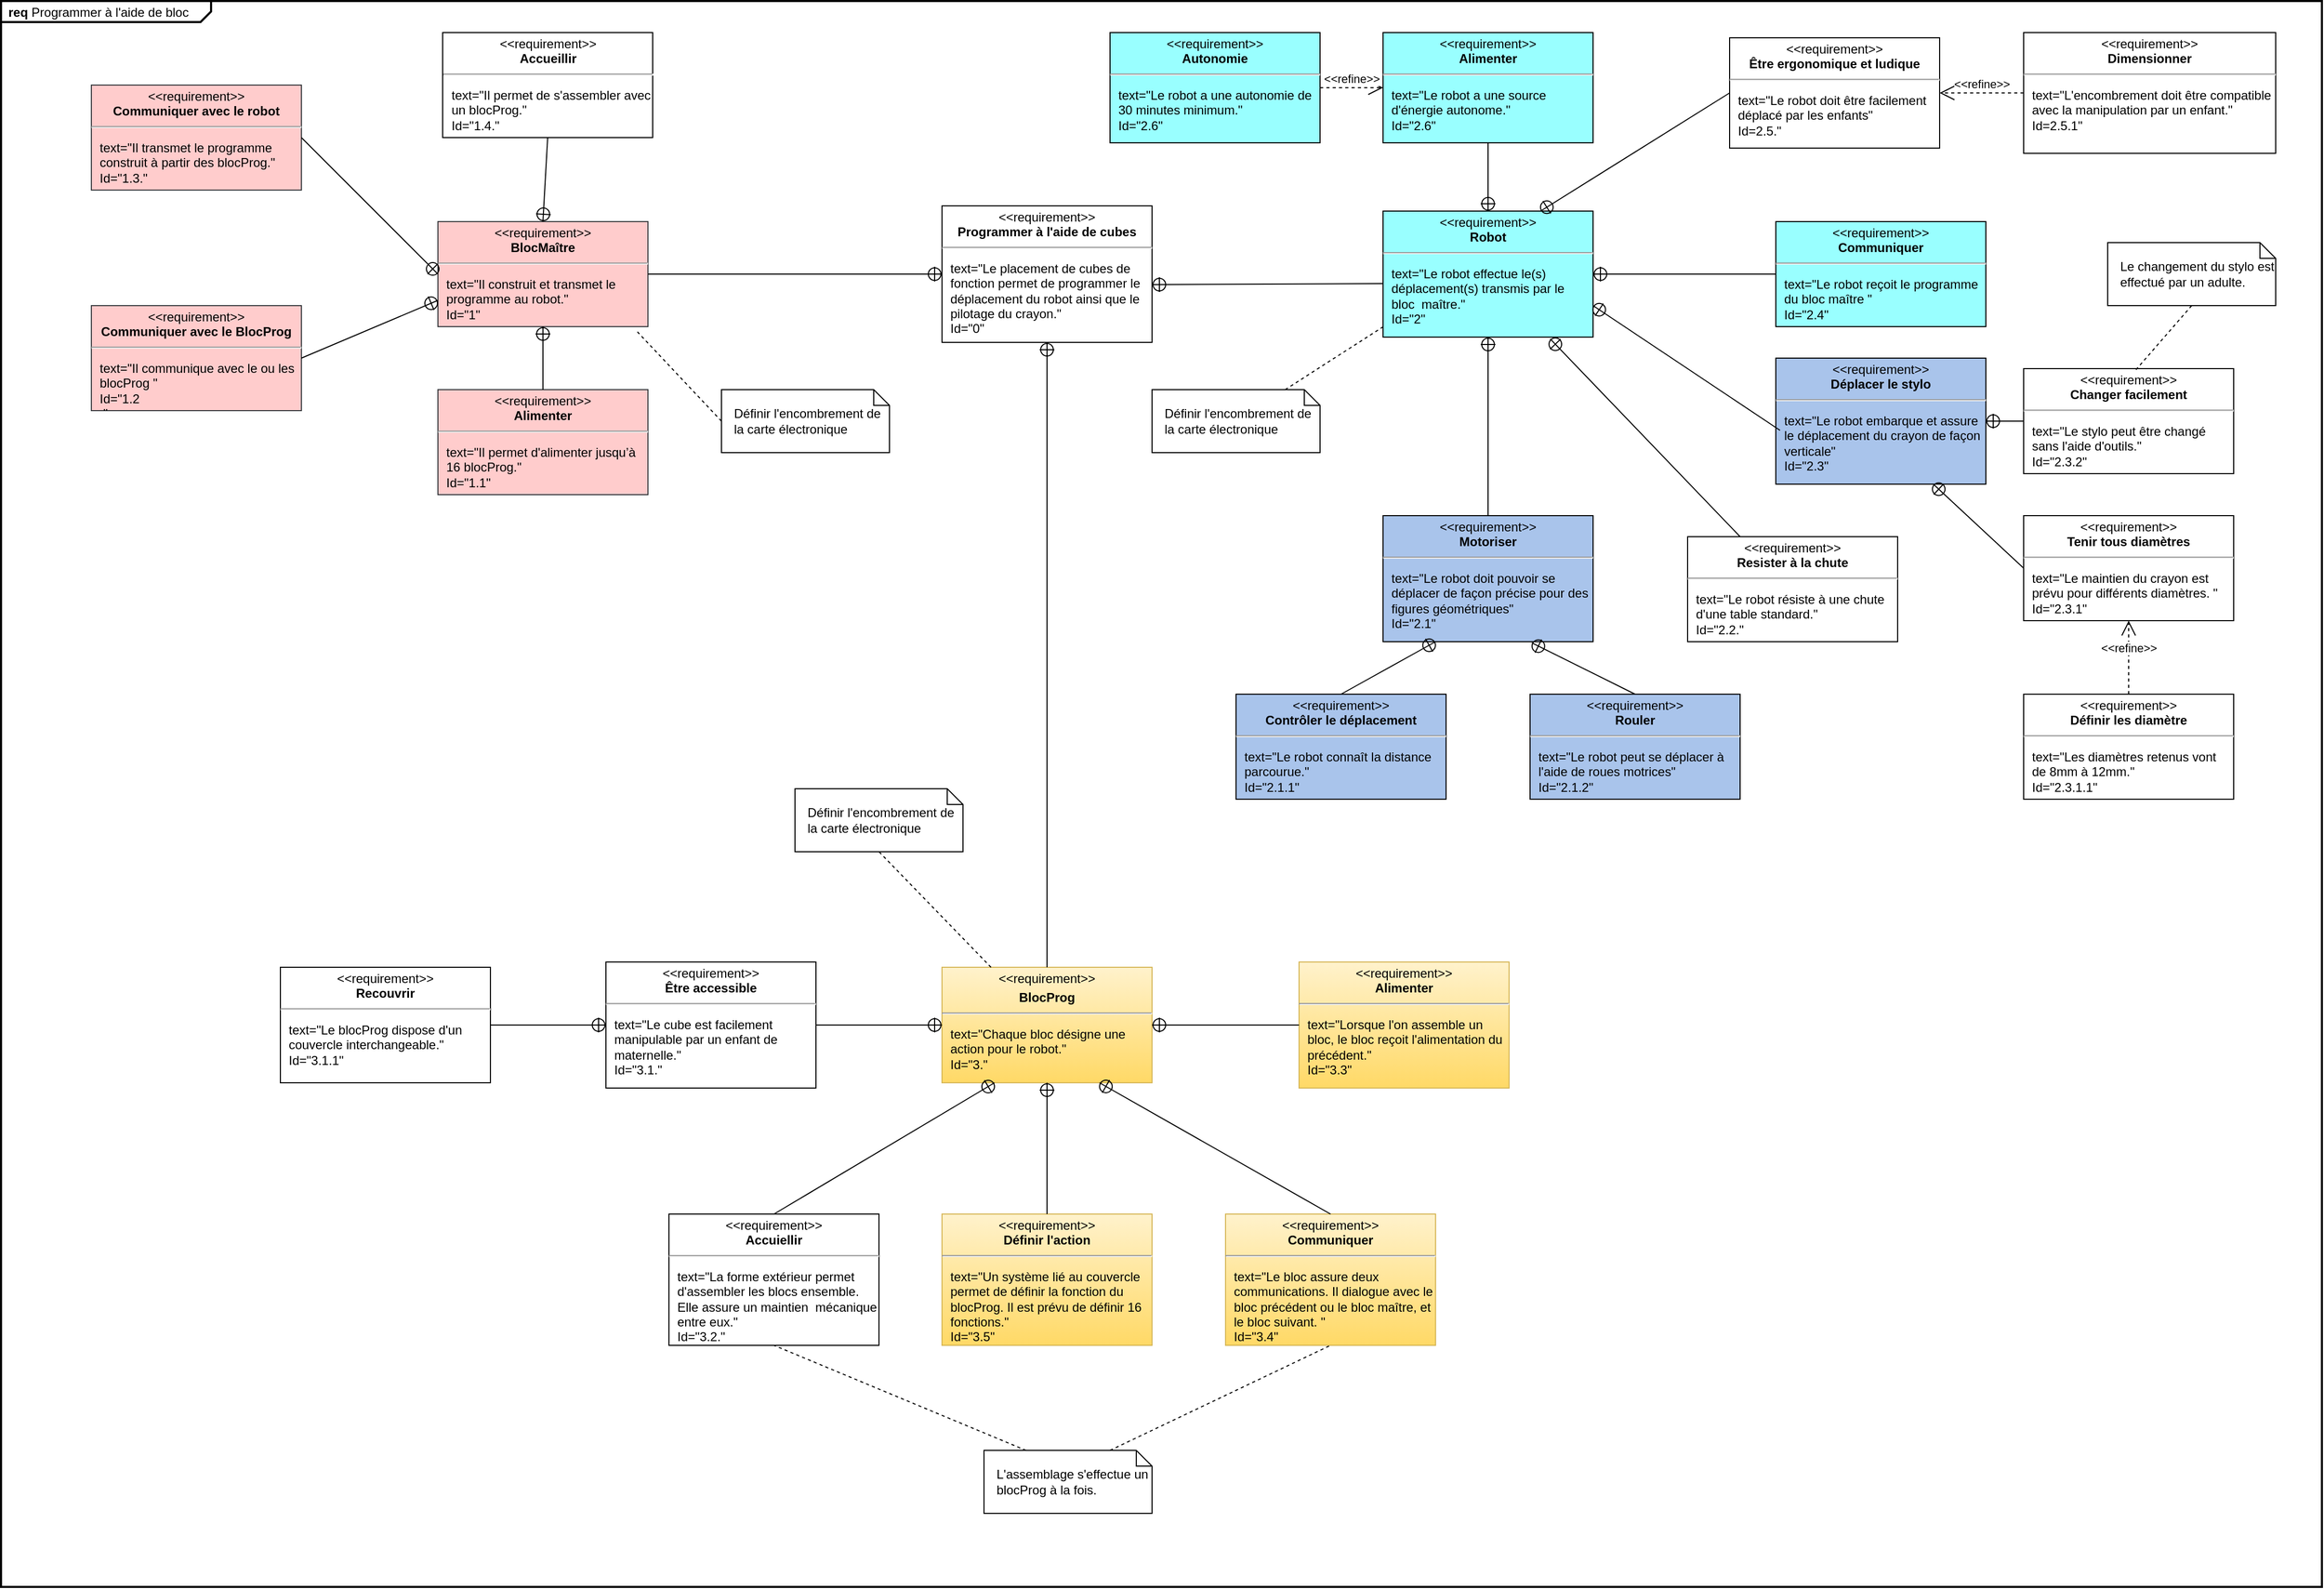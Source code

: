<mxfile userAgent="Mozilla/5.0 (Windows NT 6.1; Win64; x64; rv:62.0) Gecko/20100101 Firefox/62.0" version="9.2.7" editor="www.draw.io" type="device"><diagram name="Page-1" id="5381ca5b-825a-5696-2d4e-8fa8259444a7"><mxGraphModel dx="1426" dy="720" grid="1" gridSize="10" guides="1" tooltips="1" connect="1" arrows="1" fold="1" page="1" pageScale="1" pageWidth="1169" pageHeight="1652" background="#ffffff" math="0" shadow="0"><root><mxCell id="0"/><mxCell id="1" style="locked=1;" parent="0"/><mxCell id="2" value="&lt;p style=&quot;margin: 0px ; margin-top: 4px ; margin-left: 7px ; text-align: left&quot;&gt;&lt;b&gt;req&lt;/b&gt; Programmer à l'aide de bloc&lt;/p&gt;&lt;p style=&quot;margin: 0px ; margin-top: 4px ; margin-left: 7px ; text-align: left&quot;&gt;&lt;br&gt;&lt;/p&gt;" style="html=1;shape=mxgraph.sysml.package;overflow=fill;labelX=200.93;strokeWidth=2;align=center;" parent="1" vertex="1"><mxGeometry x="64" y="40" width="2210" height="1510" as="geometry"/></mxCell><mxCell id="3" value="block" style="" parent="0"/><mxCell id="4" value="&lt;p style=&quot;margin: 0px ; margin-top: 4px ; text-align: center&quot;&gt;&amp;lt;&amp;lt;requirement&amp;gt;&amp;gt;&lt;br&gt;&lt;b&gt;BlocMaître&lt;/b&gt;&lt;/p&gt;&lt;hr&gt;&lt;p&gt;&lt;/p&gt;&lt;p style=&quot;margin: 0px ; margin-left: 8px ; text-align: left&quot;&gt;text=&quot;Il construit et transmet le programme au robot.&quot;&lt;br&gt;Id=&quot;1&quot;&lt;/p&gt;" style="shape=rect;overflow=fill;html=1;whiteSpace=wrap;align=center;fillColor=#ffcccc;strokeColor=#36393d;" parent="3" vertex="1"><mxGeometry x="480" y="250" width="200" height="100" as="geometry"/></mxCell><mxCell id="5" value="&lt;p style=&quot;margin: 0px ; margin-top: 4px ; text-align: center&quot;&gt;&amp;lt;&amp;lt;requirement&amp;gt;&amp;gt;&lt;br&gt;&lt;b&gt;Robot&lt;/b&gt;&lt;/p&gt;&lt;hr&gt;&lt;p&gt;&lt;/p&gt;&lt;p style=&quot;margin: 0px ; margin-left: 8px ; text-align: left&quot;&gt;text=&quot;Le robot effectue le(s) déplacement(s) transmis par le bloc&amp;nbsp; maître.&quot;&lt;br&gt;Id=&quot;2&quot;&lt;/p&gt;" style="shape=rect;overflow=fill;html=1;whiteSpace=wrap;align=center;fillColor=#99FFFF;" parent="3" vertex="1"><mxGeometry x="1380" y="240" width="200" height="120" as="geometry"/></mxCell><mxCell id="6" value="&lt;p style=&quot;margin: 0px ; margin-top: 4px ; text-align: center&quot;&gt;&amp;lt;&amp;lt;requirement&amp;gt;&amp;gt;&lt;br&gt;&lt;b&gt;Motoriser&lt;/b&gt;&lt;br&gt;&lt;/p&gt;&lt;hr&gt;&lt;p&gt;&lt;/p&gt;&lt;p style=&quot;margin: 0px ; margin-left: 8px ; text-align: left&quot;&gt;text=&quot;Le robot doit pouvoir se déplacer de façon précise pour des figures géométriques&quot;&lt;br&gt;Id=&quot;2.1&quot;&lt;/p&gt;" style="shape=rect;overflow=fill;html=1;whiteSpace=wrap;align=center;fillColor=#A9C4EB;" parent="3" vertex="1"><mxGeometry x="1380" y="530" width="200" height="120" as="geometry"/></mxCell><mxCell id="7" value="&lt;p style=&quot;margin: 0px ; margin-top: 4px ; text-align: center&quot;&gt;&amp;lt;&amp;lt;requirement&amp;gt;&amp;gt;&lt;br&gt;&lt;b&gt;Communiquer&lt;/b&gt;&lt;/p&gt;&lt;hr&gt;&lt;p&gt;&lt;/p&gt;&lt;p style=&quot;margin: 0px ; margin-left: 8px ; text-align: left&quot;&gt;text=&quot;Le robot reçoit le programme du bloc maître &quot;&lt;br&gt;Id=&quot;2.4&quot;&lt;/p&gt;" style="shape=rect;overflow=fill;html=1;whiteSpace=wrap;align=center;fillColor=#99FFFF;" parent="3" vertex="1"><mxGeometry x="1754" y="250" width="200" height="100" as="geometry"/></mxCell><mxCell id="8" value="&lt;p style=&quot;margin: 0px ; margin-top: 4px ; text-align: center&quot;&gt;&amp;lt;&amp;lt;requirement&amp;gt;&amp;gt;&lt;br&gt;&lt;b&gt;Déplacer le stylo&lt;br&gt;&lt;/b&gt;&lt;/p&gt;&lt;hr&gt;&lt;p&gt;&lt;/p&gt;&lt;p style=&quot;margin: 0px ; margin-left: 8px ; text-align: left&quot;&gt;text=&quot;Le robot embarque et assure le déplacement du crayon de façon verticale&quot;&lt;br&gt;Id=&quot;2.3&quot;&lt;/p&gt;" style="shape=rect;overflow=fill;html=1;whiteSpace=wrap;align=center;fillColor=#A9C4EB;" parent="3" vertex="1"><mxGeometry x="1754" y="380" width="200" height="120" as="geometry"/></mxCell><mxCell id="9" value="&lt;p style=&quot;margin: 0px ; margin-top: 4px ; text-align: center&quot;&gt;&amp;lt;&amp;lt;requirement&amp;gt;&amp;gt;&lt;br&gt;&lt;b&gt;Contrôler le déplacement&lt;br&gt;&lt;/b&gt;&lt;/p&gt;&lt;hr&gt;&lt;p&gt;&lt;/p&gt;&lt;p style=&quot;margin: 0px ; margin-left: 8px ; text-align: left&quot;&gt;text=&quot;Le robot connaît la distance parcourue.&quot;&lt;br&gt;Id=&quot;2.1.1&quot;&lt;/p&gt;" style="shape=rect;overflow=fill;html=1;whiteSpace=wrap;align=center;fillColor=#A9C4EB;" parent="3" vertex="1"><mxGeometry x="1240" y="700" width="200" height="100" as="geometry"/></mxCell><mxCell id="10" value="&lt;p style=&quot;margin: 0px ; margin-top: 4px ; text-align: center&quot;&gt;&amp;lt;&amp;lt;requirement&amp;gt;&amp;gt;&lt;br&gt;&lt;b&gt;Rouler&lt;/b&gt;&lt;/p&gt;&lt;hr&gt;&lt;p&gt;&lt;/p&gt;&lt;p style=&quot;margin: 0px ; margin-left: 8px ; text-align: left&quot;&gt;text=&quot;Le robot peut se déplacer à l'aide de roues motrices&quot;&lt;br&gt;Id=&quot;2.1.2&quot;&lt;/p&gt;" style="shape=rect;overflow=fill;html=1;whiteSpace=wrap;align=center;fillColor=#A9C4EB;" parent="3" vertex="1"><mxGeometry x="1520" y="700" width="200" height="100" as="geometry"/></mxCell><mxCell id="13" value="&lt;p style=&quot;margin: 0px ; margin-top: 4px ; text-align: center&quot;&gt;&amp;lt;&amp;lt;requirement&amp;gt;&amp;gt;&lt;br&gt;&lt;b&gt;Tenir tous diamètres&lt;br&gt;&lt;/b&gt;&lt;/p&gt;&lt;hr&gt;&lt;p&gt;&lt;/p&gt;&lt;p style=&quot;margin: 0px ; margin-left: 8px ; text-align: left&quot;&gt;text=&quot;Le maintien du crayon est prévu pour différents diamètres. &quot;&lt;br&gt;Id=&quot;2.3.1&quot;&lt;/p&gt;" style="shape=rect;overflow=fill;html=1;whiteSpace=wrap;align=center;fillColor=#ffffff;strokeColor=#000000;" parent="3" vertex="1"><mxGeometry x="1990" y="530" width="200" height="100" as="geometry"/></mxCell><mxCell id="14" value="&lt;p style=&quot;margin: 0px ; margin-top: 4px ; text-align: center&quot;&gt;&amp;lt;&amp;lt;requirement&amp;gt;&amp;gt;&lt;br&gt;&lt;b&gt;Alimenter&lt;br&gt;&lt;/b&gt;&lt;/p&gt;&lt;hr&gt;&lt;p&gt;&lt;/p&gt;&lt;p style=&quot;margin: 0px ; margin-left: 8px ; text-align: left&quot;&gt;text=&quot;Il permet d'alimenter jusqu’à 16 blocProg.&quot;&lt;br&gt;Id=&quot;1.1&quot;&lt;/p&gt;" style="shape=rect;overflow=fill;html=1;whiteSpace=wrap;align=center;fillColor=#ffcccc;strokeColor=#36393d;" parent="3" vertex="1"><mxGeometry x="480" y="410" width="200" height="100" as="geometry"/></mxCell><mxCell id="15" value="&lt;p style=&quot;margin: 0px ; margin-top: 4px ; text-align: center&quot;&gt;&amp;lt;&amp;lt;requirement&amp;gt;&amp;gt;&lt;br&gt;&lt;b&gt;Alimenter&lt;br&gt;&lt;/b&gt;&lt;/p&gt;&lt;hr&gt;&lt;p&gt;&lt;/p&gt;&lt;p style=&quot;margin: 0px ; margin-left: 8px ; text-align: left&quot;&gt;text=&quot;Le robot a une source d'énergie autonome.&quot;&lt;br&gt;Id=&quot;2.6&quot;&lt;/p&gt;" style="shape=rect;overflow=fill;html=1;whiteSpace=wrap;align=center;fillColor=#99FFFF;" parent="3" vertex="1"><mxGeometry x="1380" y="70" width="200" height="105" as="geometry"/></mxCell><mxCell id="16" value="&lt;p style=&quot;margin: 0px ; margin-top: 4px ; text-align: center&quot;&gt;&amp;lt;&amp;lt;requirement&amp;gt;&amp;gt;&lt;br&gt;&lt;b&gt;Être ergonomique et ludique&lt;br&gt;&lt;/b&gt;&lt;/p&gt;&lt;hr&gt;&lt;p&gt;&lt;/p&gt;&lt;p style=&quot;margin: 0px ; margin-left: 8px ; text-align: left&quot;&gt;text=&quot;Le robot doit être facilement déplacé par les enfants&quot;&lt;br&gt;Id=2.5.&quot;&lt;/p&gt;" style="shape=rect;overflow=fill;html=1;whiteSpace=wrap;align=center;fillColor=#ffffff;strokeColor=#000000;" parent="3" vertex="1"><mxGeometry x="1710" y="75" width="200" height="105" as="geometry"/></mxCell><mxCell id="17" value="&lt;p style=&quot;margin: 0px ; margin-top: 4px ; text-align: center&quot;&gt;&amp;lt;&amp;lt;requirement&amp;gt;&amp;gt;&lt;br&gt;&lt;b&gt;Dimensionner&lt;/b&gt;&lt;/p&gt;&lt;hr&gt;&lt;p&gt;&lt;/p&gt;&lt;p style=&quot;margin: 0px ; margin-left: 8px ; text-align: left&quot;&gt;text=&quot;L'encombrement doit être compatible avec la manipulation par un enfant.&quot;&lt;br&gt;Id=2.5.1&quot;&lt;/p&gt;" style="shape=rect;overflow=fill;html=1;whiteSpace=wrap;align=center;fillColor=#ffffff;strokeColor=#000000;" parent="3" vertex="1"><mxGeometry x="1990" y="70" width="240" height="115" as="geometry"/></mxCell><mxCell id="18" value="&lt;p style=&quot;margin: 0px ; margin-top: 4px ; text-align: center&quot;&gt;&amp;lt;&amp;lt;requirement&amp;gt;&amp;gt;&lt;br&gt;&lt;b&gt;Resister à la chute&lt;br&gt;&lt;/b&gt;&lt;/p&gt;&lt;hr&gt;&lt;p&gt;&lt;/p&gt;&lt;p style=&quot;margin: 0px ; margin-left: 8px ; text-align: left&quot;&gt;text=&quot;Le robot résiste à une chute d'une table standard.&quot;&lt;br&gt;Id=&quot;2.2.&quot;&lt;/p&gt;" style="shape=rect;overflow=fill;html=1;whiteSpace=wrap;align=center;fillColor=#ffffff;strokeColor=#000000;" parent="3" vertex="1"><mxGeometry x="1670" y="550" width="200" height="100" as="geometry"/></mxCell><mxCell id="19" value="&lt;p style=&quot;margin: 0px ; margin-top: 4px ; text-align: center&quot;&gt;&amp;lt;&amp;lt;requirement&amp;gt;&amp;gt;&lt;br&gt;&lt;b&gt;Changer facilement&lt;br&gt;&lt;/b&gt;&lt;/p&gt;&lt;hr&gt;&lt;p&gt;&lt;/p&gt;&lt;p style=&quot;margin: 0px ; margin-left: 8px ; text-align: left&quot;&gt;text=&quot;Le stylo peut être changé sans l'aide d'outils.&quot;&lt;br&gt;Id=&quot;2.3.2&quot;&lt;/p&gt;" style="shape=rect;overflow=fill;html=1;whiteSpace=wrap;align=center;fillColor=#ffffff;strokeColor=#000000;" parent="3" vertex="1"><mxGeometry x="1990" y="390" width="200" height="100" as="geometry"/></mxCell><mxCell id="20" value="&lt;p style=&quot;margin: 0px ; margin-top: 4px ; text-align: center&quot;&gt;&amp;lt;&amp;lt;requirement&amp;gt;&amp;gt;&lt;/p&gt;&lt;p style=&quot;margin: 0px ; margin-top: 4px ; text-align: center&quot;&gt;&lt;b&gt;BlocProg&lt;/b&gt;&lt;br&gt;&lt;b&gt;&lt;/b&gt;&lt;/p&gt;&lt;hr&gt;&lt;p&gt;&lt;/p&gt;&lt;p style=&quot;margin: 0px ; margin-left: 8px ; text-align: left&quot;&gt;text=&quot;Chaque bloc désigne une action pour le robot.&quot;&lt;br&gt;Id=&quot;3.&quot;&lt;/p&gt;" style="shape=rect;overflow=fill;html=1;whiteSpace=wrap;align=center;fillColor=#fff2cc;strokeColor=#d6b656;gradientColor=#ffd966;" parent="3" vertex="1"><mxGeometry x="960" y="960" width="200" height="110" as="geometry"/></mxCell><mxCell id="21" value="&lt;p style=&quot;margin: 0px ; margin-top: 4px ; text-align: center&quot;&gt;&amp;lt;&amp;lt;requirement&amp;gt;&amp;gt;&lt;br&gt;&lt;b&gt;Communiquer avec le robot&lt;/b&gt;&lt;/p&gt;&lt;hr&gt;&lt;p&gt;&lt;/p&gt;&lt;p style=&quot;margin: 0px ; margin-left: 8px ; text-align: left&quot;&gt;text=&quot;Il transmet le programme construit à partir des blocProg.&quot;&lt;br&gt;Id=&quot;1.3.&quot;&lt;/p&gt;" style="shape=rect;overflow=fill;html=1;whiteSpace=wrap;align=center;fillColor=#ffcccc;strokeColor=#36393d;" parent="3" vertex="1"><mxGeometry x="150" y="120" width="200" height="100" as="geometry"/></mxCell><mxCell id="22" value="&lt;p style=&quot;margin: 0px ; margin-top: 4px ; text-align: center&quot;&gt;&amp;lt;&amp;lt;requirement&amp;gt;&amp;gt;&lt;br&gt;&lt;b&gt;Communiquer avec le BlocProg&lt;br&gt;&lt;/b&gt;&lt;/p&gt;&lt;hr&gt;&lt;p&gt;&lt;/p&gt;&lt;p style=&quot;margin: 0px ; margin-left: 8px ; text-align: left&quot;&gt;text=&quot;Il communique avec le ou les&amp;nbsp; blocProg &quot;&lt;br&gt;Id=&quot;1.2&lt;/p&gt;&lt;p style=&quot;margin: 0px ; margin-left: 8px ; text-align: left&quot;&gt;.&quot;&lt;/p&gt;" style="shape=rect;overflow=fill;html=1;whiteSpace=wrap;align=center;fillColor=#ffcccc;strokeColor=#36393d;" parent="3" vertex="1"><mxGeometry x="150" y="330" width="200" height="100" as="geometry"/></mxCell><mxCell id="23" value="&lt;p style=&quot;margin: 0px ; margin-top: 4px ; text-align: center&quot;&gt;&amp;lt;&amp;lt;requirement&amp;gt;&amp;gt;&lt;br&gt;&lt;b&gt;Accueillir&lt;/b&gt;&lt;/p&gt;&lt;hr&gt;&lt;p&gt;&lt;/p&gt;&lt;p style=&quot;margin: 0px ; margin-left: 8px ; text-align: left&quot;&gt;text=&quot;Il permet de s'assembler avec un blocProg.&quot;&lt;br&gt;Id=&quot;1.4.&quot;&lt;/p&gt;" style="shape=rect;overflow=fill;html=1;whiteSpace=wrap;align=center;fillColor=#ffffff;strokeColor=#000000;" parent="3" vertex="1"><mxGeometry x="484.5" y="70" width="200" height="100" as="geometry"/></mxCell><mxCell id="25" value="&lt;p style=&quot;margin: 0px ; margin-top: 4px ; text-align: center&quot;&gt;&amp;lt;&amp;lt;requirement&amp;gt;&amp;gt;&lt;br&gt;&lt;b&gt;Accuiellir&lt;br&gt;&lt;/b&gt;&lt;/p&gt;&lt;hr&gt;&lt;p&gt;&lt;/p&gt;&lt;p style=&quot;margin: 0px ; margin-left: 8px ; text-align: left&quot;&gt;text=&quot;La forme extérieur permet d'assembler les blocs ensemble. Elle assure un maintien&amp;nbsp; mécanique entre eux.&quot;&lt;br&gt;Id=&quot;3.2.&quot;&lt;/p&gt;" style="shape=rect;overflow=fill;html=1;whiteSpace=wrap;align=center;fillColor=#ffffff;strokeColor=#000000;" parent="3" vertex="1"><mxGeometry x="700" y="1195" width="200" height="125" as="geometry"/></mxCell><mxCell id="27" value="&lt;p style=&quot;margin: 0px ; margin-top: 4px ; text-align: center&quot;&gt;&amp;lt;&amp;lt;requirement&amp;gt;&amp;gt;&lt;br&gt;&lt;b&gt;Alimenter&lt;/b&gt;&lt;/p&gt;&lt;hr&gt;&lt;p&gt;&lt;/p&gt;&lt;p style=&quot;margin: 0px ; margin-left: 8px ; text-align: left&quot;&gt;text=&quot;Lorsque l'on assemble un bloc, le bloc reçoit l'alimentation du précédent.&quot;&lt;br&gt;Id=&quot;3.3&quot;&lt;/p&gt;" style="shape=rect;overflow=fill;html=1;whiteSpace=wrap;align=center;fillColor=#fff2cc;strokeColor=#d6b656;gradientColor=#ffd966;" parent="3" vertex="1"><mxGeometry x="1300" y="955" width="200" height="120" as="geometry"/></mxCell><mxCell id="28" value="&lt;p style=&quot;margin: 0px ; margin-top: 4px ; text-align: center&quot;&gt;&amp;lt;&amp;lt;requirement&amp;gt;&amp;gt;&lt;br&gt;&lt;b&gt;Être accessible&lt;br&gt;&lt;/b&gt;&lt;/p&gt;&lt;hr&gt;&lt;p&gt;&lt;/p&gt;&lt;p style=&quot;margin: 0px ; margin-left: 8px ; text-align: left&quot;&gt;text=&quot;Le cube est facilement manipulable par un enfant de maternelle.&quot;&lt;br&gt;Id=&quot;3.1.&quot;&lt;/p&gt;" style="shape=rect;overflow=fill;html=1;whiteSpace=wrap;align=center;fillColor=#ffffff;strokeColor=#000000;" parent="3" vertex="1"><mxGeometry x="640" y="955" width="200" height="120" as="geometry"/></mxCell><mxCell id="29" value="&lt;p style=&quot;margin: 0px ; margin-top: 4px ; text-align: center&quot;&gt;&amp;lt;&amp;lt;requirement&amp;gt;&amp;gt;&lt;br&gt;&lt;b&gt;Communiquer&lt;br&gt;&lt;/b&gt;&lt;/p&gt;&lt;hr&gt;&lt;p&gt;&lt;/p&gt;&lt;p style=&quot;margin: 0px ; margin-left: 8px ; text-align: left&quot;&gt;text=&quot;Le bloc assure deux communications. Il dialogue avec le bloc précédent ou le bloc maître, et le bloc suivant. &quot;&lt;br&gt;Id=&quot;3.4&quot;&lt;/p&gt;" style="shape=rect;overflow=fill;html=1;whiteSpace=wrap;align=center;fillColor=#fff2cc;strokeColor=#d6b656;gradientColor=#ffd966;" parent="3" vertex="1"><mxGeometry x="1230" y="1195" width="200" height="125" as="geometry"/></mxCell><mxCell id="30" value="&lt;p style=&quot;margin: 0px ; margin-top: 4px ; text-align: center&quot;&gt;&amp;lt;&amp;lt;requirement&amp;gt;&amp;gt;&lt;br&gt;&lt;b&gt;Programmer à l'aide de cubes&lt;br&gt;&lt;/b&gt;&lt;/p&gt;&lt;hr&gt;&lt;p&gt;&lt;/p&gt;&lt;p style=&quot;margin: 0px ; margin-left: 8px ; text-align: left&quot;&gt;text=&quot;Le placement de cubes de fonction permet de programmer le déplacement du robot ainsi que le pilotage du crayon.&quot;&lt;br&gt;Id=&quot;0&quot;&lt;/p&gt;" style="shape=rect;overflow=fill;html=1;whiteSpace=wrap;align=center;" parent="3" vertex="1"><mxGeometry x="960" y="235" width="200" height="130" as="geometry"/></mxCell><mxCell id="90" value="&lt;p style=&quot;margin: 0px ; margin-top: 4px ; text-align: center&quot;&gt;&amp;lt;&amp;lt;requirement&amp;gt;&amp;gt;&lt;br&gt;&lt;b&gt;Définir les diamètre&lt;br&gt;&lt;/b&gt;&lt;/p&gt;&lt;hr&gt;&lt;p&gt;&lt;/p&gt;&lt;p style=&quot;margin: 0px ; margin-left: 8px ; text-align: left&quot;&gt;text=&quot;Les diamètres retenus vont de 8mm à 12mm.&quot;&lt;br&gt;Id=&quot;2.3.1.1&quot;&lt;/p&gt;" style="shape=rect;overflow=fill;html=1;whiteSpace=wrap;align=center;fillColor=#ffffff;strokeColor=#000000;" parent="3" vertex="1"><mxGeometry x="1990" y="700" width="200" height="100" as="geometry"/></mxCell><mxCell id="96" value="Le changement du stylo est effectué par un adulte.&lt;br&gt;" style="shape=note;size=15;align=left;spacingLeft=10;html=1;whiteSpace=wrap;" parent="3" vertex="1"><mxGeometry x="2070" y="270" width="160" height="60" as="geometry"/></mxCell><mxCell id="107" value="&lt;p style=&quot;margin: 0px ; margin-top: 4px ; text-align: center&quot;&gt;&amp;lt;&amp;lt;requirement&amp;gt;&amp;gt;&lt;br&gt;&lt;b&gt;Définir l'action&lt;br&gt;&lt;/b&gt;&lt;/p&gt;&lt;hr&gt;&lt;p&gt;&lt;/p&gt;&lt;p style=&quot;margin: 0px ; margin-left: 8px ; text-align: left&quot;&gt;text=&quot;Un système lié au couvercle permet de définir la fonction du blocProg. Il est prévu de définir 16 fonctions.&quot;&lt;br&gt;Id=&quot;3.5&quot;&lt;/p&gt;" style="shape=rect;overflow=fill;html=1;whiteSpace=wrap;align=center;fillColor=#fff2cc;strokeColor=#d6b656;gradientColor=#ffd966;" parent="3" vertex="1"><mxGeometry x="960" y="1195" width="200" height="125" as="geometry"/></mxCell><mxCell id="109" value="&lt;p style=&quot;margin: 0px ; margin-top: 4px ; text-align: center&quot;&gt;&amp;lt;&amp;lt;requirement&amp;gt;&amp;gt;&lt;br&gt;&lt;b&gt;Recouvrir&lt;br&gt;&lt;/b&gt;&lt;/p&gt;&lt;hr&gt;&lt;p&gt;&lt;/p&gt;&lt;p style=&quot;margin: 0px ; margin-left: 8px ; text-align: left&quot;&gt;text=&quot;Le blocProg dispose d'un couvercle interchangeable.&quot;&lt;br&gt;Id=&quot;3.1.1&quot;&lt;/p&gt;" style="shape=rect;overflow=fill;html=1;whiteSpace=wrap;align=center;fillColor=#ffffff;strokeColor=#000000;" parent="3" vertex="1"><mxGeometry x="330" y="960" width="200" height="110" as="geometry"/></mxCell><mxCell id="114" value="L'assemblage s'effectue un blocProg à la fois.&lt;br&gt;" style="shape=note;size=15;align=left;spacingLeft=10;html=1;whiteSpace=wrap;" parent="3" vertex="1"><mxGeometry x="1000" y="1420" width="160" height="60" as="geometry"/></mxCell><mxCell id="147" value="Définir l'encombrement de la carte électronique" style="shape=note;size=15;align=left;spacingLeft=10;html=1;whiteSpace=wrap;" parent="3" vertex="1"><mxGeometry x="820" y="790" width="160" height="60" as="geometry"/></mxCell><mxCell id="148" value="" style="endArrow=none;dashed=1;html=1;entryX=0.95;entryY=1.05;entryPerimeter=0;exitX=0;exitY=0.5;" parent="3" source="151" target="4" edge="1"><mxGeometry width="50" height="50" relative="1" as="geometry"><mxPoint x="750" y="590" as="sourcePoint"/><mxPoint x="800" y="540" as="targetPoint"/></mxGeometry></mxCell><mxCell id="150" value="" style="endArrow=none;dashed=1;html=1;entryX=0.5;entryY=1;" parent="3" source="20" target="147" edge="1"><mxGeometry width="50" height="50" relative="1" as="geometry"><mxPoint x="1250" y="1120" as="sourcePoint"/><mxPoint x="1300" y="1070" as="targetPoint"/></mxGeometry></mxCell><mxCell id="151" value="Définir l'encombrement de la carte électronique" style="shape=note;size=15;align=left;spacingLeft=10;html=1;whiteSpace=wrap;" parent="3" vertex="1"><mxGeometry x="750" y="410" width="160" height="60" as="geometry"/></mxCell><mxCell id="152" value="Définir l'encombrement de la carte électronique" style="shape=note;size=15;align=left;spacingLeft=10;html=1;whiteSpace=wrap;" parent="3" vertex="1"><mxGeometry x="1160" y="410" width="160" height="60" as="geometry"/></mxCell><mxCell id="154" value="" style="endArrow=none;dashed=1;html=1;entryX=0.01;entryY=0.908;entryPerimeter=0;" parent="3" source="152" target="5" edge="1"><mxGeometry width="50" height="50" relative="1" as="geometry"><mxPoint x="1270" y="370" as="sourcePoint"/><mxPoint x="1320" y="320" as="targetPoint"/></mxGeometry></mxCell><mxCell id="31" value="liaisons" style="" parent="0"/><mxCell id="86" value="&amp;lt;&amp;lt;refine&amp;gt;&amp;gt;" style="edgeStyle=none;html=1;endArrow=open;endSize=12;dashed=1;verticalAlign=bottom;strokeColor=#000000;exitX=0;exitY=0.5;entryX=1;entryY=0.5;" parent="31" source="17" target="16" edge="1"><mxGeometry width="160" relative="1" as="geometry"><mxPoint x="1810" y="210" as="sourcePoint"/><mxPoint x="1970" y="210" as="targetPoint"/></mxGeometry></mxCell><mxCell id="91" value="&amp;lt;&amp;lt;refine&amp;gt;&amp;gt;" style="edgeStyle=none;html=1;endArrow=open;endSize=12;dashed=1;verticalAlign=bottom;strokeColor=#000000;exitX=0.5;exitY=0;entryX=0.5;entryY=1;" parent="31" source="90" target="13" edge="1"><mxGeometry width="160" relative="1" as="geometry"><mxPoint x="2060" y="740" as="sourcePoint"/><mxPoint x="2220" y="740" as="targetPoint"/></mxGeometry></mxCell><mxCell id="99" value="" style="endArrow=none;html=1;strokeColor=#000000;entryX=0.535;entryY=0.01;exitX=0.5;exitY=1;endFill=0;dashed=1;entryPerimeter=0;" parent="31" source="96" target="19" edge="1"><mxGeometry width="50" height="50" relative="1" as="geometry"><mxPoint x="1770" y="930" as="sourcePoint"/><mxPoint x="1820" y="880" as="targetPoint"/></mxGeometry></mxCell><mxCell id="115" value="" style="endArrow=none;html=1;strokeColor=#000000;entryX=0.5;entryY=1;endFill=0;dashed=1;exitX=0.75;exitY=0;" parent="31" source="114" target="29" edge="1"><mxGeometry x="1340" y="1340" width="50" height="50" as="geometry"><mxPoint x="1240" y="1490" as="sourcePoint"/><mxPoint x="1340" y="1340" as="targetPoint"/></mxGeometry></mxCell><mxCell id="116" value="" style="endArrow=none;html=1;strokeColor=#000000;entryX=0.5;entryY=1;endFill=0;dashed=1;exitX=0.25;exitY=0;" parent="31" source="114" target="25" edge="1"><mxGeometry x="1350" y="1350" width="50" height="50" as="geometry"><mxPoint x="1160" y="1400" as="sourcePoint"/><mxPoint x="1350" y="1340" as="targetPoint"/></mxGeometry></mxCell><mxCell id="117" value="" style="edgeStyle=none;html=1;startArrow=sysMLPackCont;startSize=12;endArrow=none;exitX=1;exitY=0.577;exitPerimeter=0;entryX=0.002;entryY=0.575;entryPerimeter=0;" parent="31" source="30" target="5" edge="1"><mxGeometry width="160" relative="1" as="geometry"><mxPoint x="1200" y="290" as="sourcePoint"/><mxPoint x="1360" y="290" as="targetPoint"/></mxGeometry></mxCell><mxCell id="118" value="" style="edgeStyle=none;html=1;startArrow=sysMLPackCont;startSize=12;endArrow=none;exitX=0;exitY=0.5;entryX=1;entryY=0.5;" parent="31" source="30" target="4" edge="1"><mxGeometry width="160" relative="1" as="geometry"><mxPoint x="750" y="300" as="sourcePoint"/><mxPoint x="910" y="300" as="targetPoint"/></mxGeometry></mxCell><mxCell id="119" value="" style="edgeStyle=none;html=1;startArrow=sysMLPackCont;startSize=12;endArrow=none;exitX=0.5;exitY=1;entryX=0.5;entryY=0;" parent="31" source="30" target="20" edge="1"><mxGeometry width="160" relative="1" as="geometry"><mxPoint x="1060" y="450" as="sourcePoint"/><mxPoint x="1220" y="450" as="targetPoint"/></mxGeometry></mxCell><mxCell id="120" value="&lt;p style=&quot;margin: 0px ; margin-top: 4px ; text-align: center&quot;&gt;&amp;lt;&amp;lt;requirement&amp;gt;&amp;gt;&lt;br&gt;&lt;b&gt;Autonomie&lt;br&gt;&lt;/b&gt;&lt;/p&gt;&lt;hr&gt;&lt;p&gt;&lt;/p&gt;&lt;p style=&quot;margin: 0px ; margin-left: 8px ; text-align: left&quot;&gt;text=&quot;Le robot a une autonomie de 30 minutes minimum.&quot;&lt;br&gt;Id=&quot;2.6&quot;&lt;/p&gt;" style="shape=rect;overflow=fill;html=1;whiteSpace=wrap;align=center;fillColor=#99FFFF;" parent="31" vertex="1"><mxGeometry x="1120" y="70" width="200" height="105" as="geometry"/></mxCell><mxCell id="121" value="" style="edgeStyle=none;html=1;startArrow=sysMLPackCont;startSize=12;endArrow=none;exitX=0.5;exitY=0;entryX=0.5;entryY=1;" parent="31" source="5" target="15" edge="1"><mxGeometry width="160" relative="1" as="geometry"><mxPoint x="1450" y="190" as="sourcePoint"/><mxPoint x="1610" y="190" as="targetPoint"/></mxGeometry></mxCell><mxCell id="123" value="&amp;lt;&amp;lt;refine&amp;gt;&amp;gt;" style="edgeStyle=none;html=1;endArrow=open;endSize=12;dashed=1;verticalAlign=bottom;entryX=0;entryY=0.5;exitX=1;exitY=0.5;" parent="31" source="120" target="15" edge="1"><mxGeometry width="160" relative="1" as="geometry"><mxPoint x="1180" y="220" as="sourcePoint"/><mxPoint x="1340" y="220" as="targetPoint"/></mxGeometry></mxCell><mxCell id="125" value="" style="edgeStyle=none;html=1;startArrow=sysMLPackCont;startSize=12;endArrow=none;entryX=0;entryY=0.5;exitX=0.75;exitY=0;" parent="31" source="5" target="16" edge="1"><mxGeometry width="160" relative="1" as="geometry"><mxPoint x="1570" y="210" as="sourcePoint"/><mxPoint x="1730" y="210" as="targetPoint"/></mxGeometry></mxCell><mxCell id="126" value="" style="edgeStyle=none;html=1;startArrow=sysMLPackCont;startSize=12;endArrow=none;entryX=0.5;entryY=0;exitX=0.5;exitY=1;" parent="31" source="5" target="6" edge="1"><mxGeometry width="160" relative="1" as="geometry"><mxPoint x="1280" y="420" as="sourcePoint"/><mxPoint x="1440" y="420" as="targetPoint"/></mxGeometry></mxCell><mxCell id="127" value="" style="edgeStyle=none;html=1;startArrow=sysMLPackCont;startSize=12;endArrow=none;entryX=0.25;entryY=0;exitX=0.796;exitY=1.014;exitPerimeter=0;" parent="31" source="5" target="18" edge="1"><mxGeometry width="160" relative="1" as="geometry"><mxPoint x="1560" y="460" as="sourcePoint"/><mxPoint x="1720" y="460" as="targetPoint"/></mxGeometry></mxCell><mxCell id="128" value="" style="edgeStyle=none;html=1;startArrow=sysMLPackCont;startSize=12;endArrow=none;entryX=0.02;entryY=0.573;entryPerimeter=0;exitX=1;exitY=0.75;" parent="31" source="5" target="8" edge="1"><mxGeometry width="160" relative="1" as="geometry"><mxPoint x="1610" y="350" as="sourcePoint"/><mxPoint x="1770" y="350" as="targetPoint"/></mxGeometry></mxCell><mxCell id="129" value="" style="edgeStyle=none;html=1;startArrow=sysMLPackCont;startSize=12;endArrow=none;exitX=1;exitY=0.5;entryX=0;entryY=0.5;" parent="31" source="5" target="7" edge="1"><mxGeometry width="160" relative="1" as="geometry"><mxPoint x="1600" y="250" as="sourcePoint"/><mxPoint x="1760" y="250" as="targetPoint"/></mxGeometry></mxCell><mxCell id="132" value="" style="edgeStyle=none;html=1;startArrow=sysMLPackCont;startSize=12;endArrow=none;exitX=0.708;exitY=1.009;exitPerimeter=0;entryX=0.5;entryY=0;" parent="31" source="6" target="10" edge="1"><mxGeometry width="160" relative="1" as="geometry"><mxPoint x="1800" y="750" as="sourcePoint"/><mxPoint x="1960" y="750" as="targetPoint"/></mxGeometry></mxCell><mxCell id="133" value="" style="edgeStyle=none;html=1;startArrow=sysMLPackCont;startSize=12;endArrow=none;exitX=1;exitY=0.5;entryX=0;entryY=0.5;" parent="31" source="20" target="27" edge="1"><mxGeometry width="160" relative="1" as="geometry"><mxPoint x="1180" y="1110" as="sourcePoint"/><mxPoint x="1340" y="1110" as="targetPoint"/></mxGeometry></mxCell><mxCell id="134" value="" style="edgeStyle=none;html=1;startArrow=sysMLPackCont;startSize=12;endArrow=none;exitX=0.75;exitY=1;entryX=0.5;entryY=0;" parent="31" source="20" target="29" edge="1"><mxGeometry width="160" relative="1" as="geometry"><mxPoint x="1210" y="1120" as="sourcePoint"/><mxPoint x="1370" y="1120" as="targetPoint"/></mxGeometry></mxCell><mxCell id="135" value="" style="edgeStyle=none;html=1;startArrow=sysMLPackCont;startSize=12;endArrow=none;exitX=0.5;exitY=1;entryX=0.5;entryY=0;" parent="31" source="20" target="107" edge="1"><mxGeometry width="160" relative="1" as="geometry"><mxPoint x="990" y="1140" as="sourcePoint"/><mxPoint x="1150" y="1140" as="targetPoint"/></mxGeometry></mxCell><mxCell id="136" value="" style="edgeStyle=none;html=1;startArrow=sysMLPackCont;startSize=12;endArrow=none;exitX=0.25;exitY=1;entryX=0.5;entryY=0;" parent="31" source="20" target="25" edge="1"><mxGeometry width="160" relative="1" as="geometry"><mxPoint x="900" y="1130" as="sourcePoint"/><mxPoint x="1060" y="1130" as="targetPoint"/></mxGeometry></mxCell><mxCell id="137" value="" style="edgeStyle=none;html=1;startArrow=sysMLPackCont;startSize=12;endArrow=none;exitX=0;exitY=0.5;entryX=1;entryY=0.5;" parent="31" source="20" target="28" edge="1"><mxGeometry width="160" relative="1" as="geometry"><mxPoint x="870" y="860" as="sourcePoint"/><mxPoint x="1030" y="860" as="targetPoint"/></mxGeometry></mxCell><mxCell id="138" value="" style="edgeStyle=none;html=1;startArrow=sysMLPackCont;startSize=12;endArrow=none;exitX=0;exitY=0.5;entryX=1;entryY=0.5;" parent="31" source="28" target="109" edge="1"><mxGeometry width="160" relative="1" as="geometry"><mxPoint x="540" y="790" as="sourcePoint"/><mxPoint x="700" y="790" as="targetPoint"/></mxGeometry></mxCell><mxCell id="139" value="" style="edgeStyle=none;html=1;startArrow=sysMLPackCont;startSize=12;endArrow=none;entryX=0.5;entryY=0;exitX=0.25;exitY=1;" parent="31" source="6" target="9" edge="1"><mxGeometry width="160" relative="1" as="geometry"><mxPoint x="1140" y="560" as="sourcePoint"/><mxPoint x="1300" y="560" as="targetPoint"/></mxGeometry></mxCell><mxCell id="140" value="" style="edgeStyle=none;html=1;startArrow=sysMLPackCont;startSize=12;endArrow=none;entryX=0;entryY=0.5;exitX=0.75;exitY=1;" parent="31" source="8" target="13" edge="1"><mxGeometry width="160" relative="1" as="geometry"><mxPoint x="1790" y="510" as="sourcePoint"/><mxPoint x="1950" y="510" as="targetPoint"/></mxGeometry></mxCell><mxCell id="141" value="" style="edgeStyle=none;html=1;startArrow=sysMLPackCont;startSize=12;endArrow=none;exitX=1;exitY=0.5;entryX=0;entryY=0.5;" parent="31" source="8" target="19" edge="1"><mxGeometry width="160" relative="1" as="geometry"><mxPoint x="1950" y="350" as="sourcePoint"/><mxPoint x="2110" y="350" as="targetPoint"/></mxGeometry></mxCell><mxCell id="142" value="" style="edgeStyle=none;html=1;startArrow=sysMLPackCont;startSize=12;endArrow=none;exitX=0.5;exitY=0;entryX=0.5;entryY=1;" parent="31" source="4" target="23" edge="1"><mxGeometry width="160" relative="1" as="geometry"><mxPoint x="10" y="10" as="sourcePoint"/><mxPoint x="170" y="10" as="targetPoint"/></mxGeometry></mxCell><mxCell id="144" value="" style="edgeStyle=none;html=1;startArrow=sysMLPackCont;startSize=12;endArrow=none;exitX=0.5;exitY=1;entryX=0.5;entryY=0;" parent="31" source="4" target="14" edge="1"><mxGeometry width="160" relative="1" as="geometry"><mxPoint x="730" y="390" as="sourcePoint"/><mxPoint x="890" y="390" as="targetPoint"/></mxGeometry></mxCell><mxCell id="145" value="" style="edgeStyle=none;html=1;startArrow=sysMLPackCont;startSize=12;endArrow=none;exitX=0;exitY=0.5;entryX=1;entryY=0.5;" parent="31" source="4" target="21" edge="1"><mxGeometry width="160" relative="1" as="geometry"><mxPoint x="10" y="10" as="sourcePoint"/><mxPoint x="170" y="10" as="targetPoint"/></mxGeometry></mxCell><mxCell id="146" value="" style="edgeStyle=none;html=1;startArrow=sysMLPackCont;startSize=12;endArrow=none;exitX=0;exitY=0.75;entryX=1;entryY=0.5;" parent="31" source="4" target="22" edge="1"><mxGeometry width="160" relative="1" as="geometry"><mxPoint x="60" y="390" as="sourcePoint"/><mxPoint x="220" y="390" as="targetPoint"/></mxGeometry></mxCell></root></mxGraphModel></diagram></mxfile>